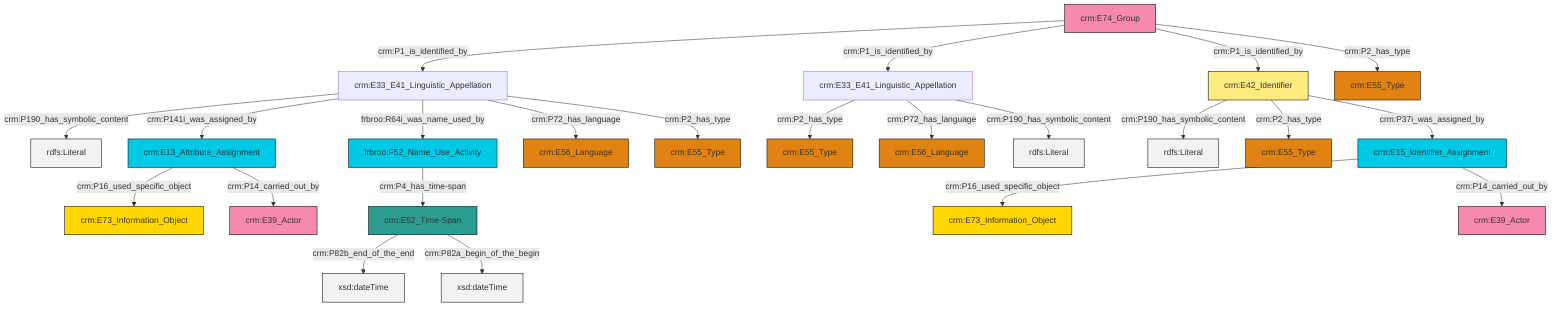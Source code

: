 graph TD
classDef Literal fill:#f2f2f2,stroke:#000000;
classDef CRM_Entity fill:#FFFFFF,stroke:#000000;
classDef Temporal_Entity fill:#00C9E6, stroke:#000000;
classDef Type fill:#E18312, stroke:#000000;
classDef Time-Span fill:#2C9C91, stroke:#000000;
classDef Appellation fill:#FFEB7F, stroke:#000000;
classDef Place fill:#008836, stroke:#000000;
classDef Persistent_Item fill:#B266B2, stroke:#000000;
classDef Conceptual_Object fill:#FFD700, stroke:#000000;
classDef Physical_Thing fill:#D2B48C, stroke:#000000;
classDef Actor fill:#f58aad, stroke:#000000;
classDef PC_Classes fill:#4ce600, stroke:#000000;
classDef Multi fill:#cccccc,stroke:#000000;

0["frbroo:F52_Name_Use_Activity"]:::Temporal_Entity -->|crm:P4_has_time-span| 1["crm:E52_Time-Span"]:::Time-Span
6["crm:E15_Identifier_Assignment"]:::Temporal_Entity -->|crm:P16_used_specific_object| 7["crm:E73_Information_Object"]:::Conceptual_Object
9["crm:E33_E41_Linguistic_Appellation"]:::Default -->|crm:P2_has_type| 10["crm:E55_Type"]:::Type
9["crm:E33_E41_Linguistic_Appellation"]:::Default -->|crm:P72_has_language| 11["crm:E56_Language"]:::Type
14["crm:E33_E41_Linguistic_Appellation"]:::Default -->|crm:P190_has_symbolic_content| 15[rdfs:Literal]:::Literal
9["crm:E33_E41_Linguistic_Appellation"]:::Default -->|crm:P190_has_symbolic_content| 16[rdfs:Literal]:::Literal
1["crm:E52_Time-Span"]:::Time-Span -->|crm:P82b_end_of_the_end| 17[xsd:dateTime]:::Literal
20["crm:E74_Group"]:::Actor -->|crm:P1_is_identified_by| 14["crm:E33_E41_Linguistic_Appellation"]:::Default
20["crm:E74_Group"]:::Actor -->|crm:P1_is_identified_by| 9["crm:E33_E41_Linguistic_Appellation"]:::Default
14["crm:E33_E41_Linguistic_Appellation"]:::Default -->|crm:P141i_was_assigned_by| 23["crm:E13_Attribute_Assignment"]:::Temporal_Entity
14["crm:E33_E41_Linguistic_Appellation"]:::Default -->|frbroo:R64i_was_name_used_by| 0["frbroo:F52_Name_Use_Activity"]:::Temporal_Entity
6["crm:E15_Identifier_Assignment"]:::Temporal_Entity -->|crm:P14_carried_out_by| 2["crm:E39_Actor"]:::Actor
23["crm:E13_Attribute_Assignment"]:::Temporal_Entity -->|crm:P16_used_specific_object| 35["crm:E73_Information_Object"]:::Conceptual_Object
14["crm:E33_E41_Linguistic_Appellation"]:::Default -->|crm:P72_has_language| 31["crm:E56_Language"]:::Type
23["crm:E13_Attribute_Assignment"]:::Temporal_Entity -->|crm:P14_carried_out_by| 33["crm:E39_Actor"]:::Actor
25["crm:E42_Identifier"]:::Appellation -->|crm:P190_has_symbolic_content| 39[rdfs:Literal]:::Literal
25["crm:E42_Identifier"]:::Appellation -->|crm:P2_has_type| 4["crm:E55_Type"]:::Type
1["crm:E52_Time-Span"]:::Time-Span -->|crm:P82a_begin_of_the_begin| 40[xsd:dateTime]:::Literal
20["crm:E74_Group"]:::Actor -->|crm:P1_is_identified_by| 25["crm:E42_Identifier"]:::Appellation
14["crm:E33_E41_Linguistic_Appellation"]:::Default -->|crm:P2_has_type| 27["crm:E55_Type"]:::Type
20["crm:E74_Group"]:::Actor -->|crm:P2_has_type| 12["crm:E55_Type"]:::Type
25["crm:E42_Identifier"]:::Appellation -->|crm:P37i_was_assigned_by| 6["crm:E15_Identifier_Assignment"]:::Temporal_Entity